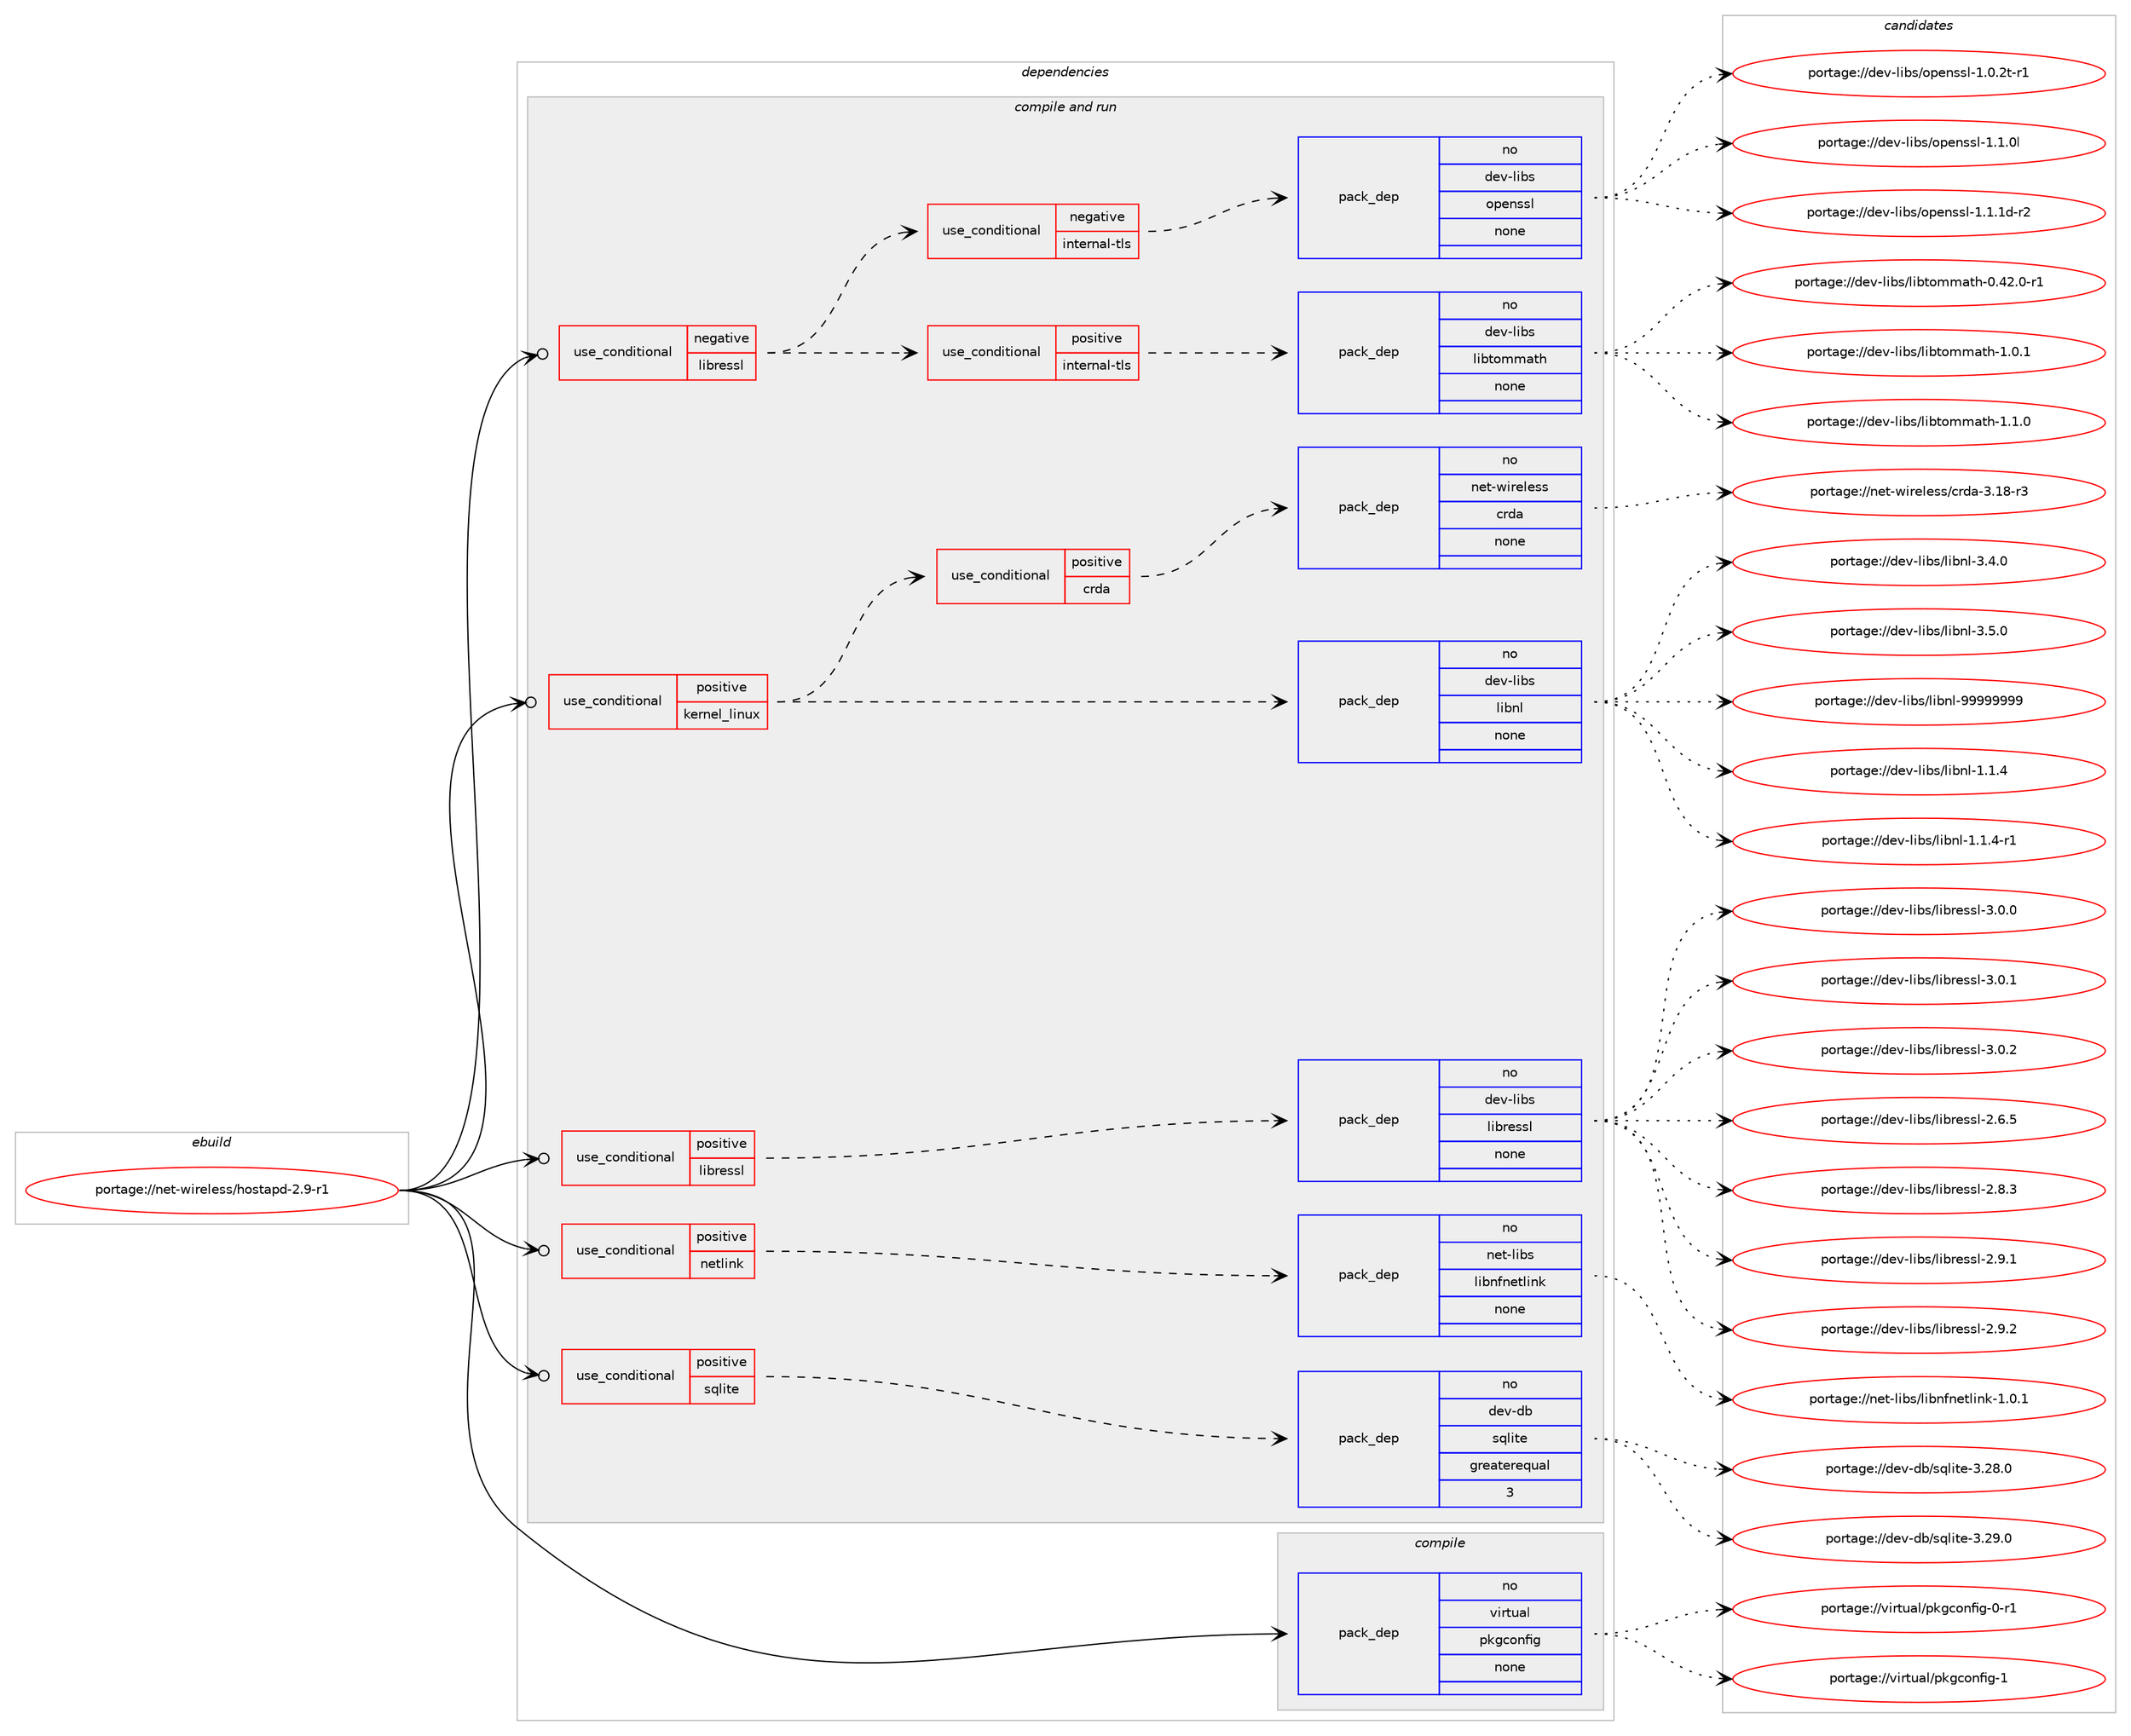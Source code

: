 digraph prolog {

# *************
# Graph options
# *************

newrank=true;
concentrate=true;
compound=true;
graph [rankdir=LR,fontname=Helvetica,fontsize=10,ranksep=1.5];#, ranksep=2.5, nodesep=0.2];
edge  [arrowhead=vee];
node  [fontname=Helvetica,fontsize=10];

# **********
# The ebuild
# **********

subgraph cluster_leftcol {
color=gray;
rank=same;
label=<<i>ebuild</i>>;
id [label="portage://net-wireless/hostapd-2.9-r1", color=red, width=4, href="../net-wireless/hostapd-2.9-r1.svg"];
}

# ****************
# The dependencies
# ****************

subgraph cluster_midcol {
color=gray;
label=<<i>dependencies</i>>;
subgraph cluster_compile {
fillcolor="#eeeeee";
style=filled;
label=<<i>compile</i>>;
subgraph pack276641 {
dependency377522 [label=<<TABLE BORDER="0" CELLBORDER="1" CELLSPACING="0" CELLPADDING="4" WIDTH="220"><TR><TD ROWSPAN="6" CELLPADDING="30">pack_dep</TD></TR><TR><TD WIDTH="110">no</TD></TR><TR><TD>virtual</TD></TR><TR><TD>pkgconfig</TD></TR><TR><TD>none</TD></TR><TR><TD></TD></TR></TABLE>>, shape=none, color=blue];
}
id:e -> dependency377522:w [weight=20,style="solid",arrowhead="vee"];
}
subgraph cluster_compileandrun {
fillcolor="#eeeeee";
style=filled;
label=<<i>compile and run</i>>;
subgraph cond94484 {
dependency377523 [label=<<TABLE BORDER="0" CELLBORDER="1" CELLSPACING="0" CELLPADDING="4"><TR><TD ROWSPAN="3" CELLPADDING="10">use_conditional</TD></TR><TR><TD>negative</TD></TR><TR><TD>libressl</TD></TR></TABLE>>, shape=none, color=red];
subgraph cond94485 {
dependency377524 [label=<<TABLE BORDER="0" CELLBORDER="1" CELLSPACING="0" CELLPADDING="4"><TR><TD ROWSPAN="3" CELLPADDING="10">use_conditional</TD></TR><TR><TD>positive</TD></TR><TR><TD>internal-tls</TD></TR></TABLE>>, shape=none, color=red];
subgraph pack276642 {
dependency377525 [label=<<TABLE BORDER="0" CELLBORDER="1" CELLSPACING="0" CELLPADDING="4" WIDTH="220"><TR><TD ROWSPAN="6" CELLPADDING="30">pack_dep</TD></TR><TR><TD WIDTH="110">no</TD></TR><TR><TD>dev-libs</TD></TR><TR><TD>libtommath</TD></TR><TR><TD>none</TD></TR><TR><TD></TD></TR></TABLE>>, shape=none, color=blue];
}
dependency377524:e -> dependency377525:w [weight=20,style="dashed",arrowhead="vee"];
}
dependency377523:e -> dependency377524:w [weight=20,style="dashed",arrowhead="vee"];
subgraph cond94486 {
dependency377526 [label=<<TABLE BORDER="0" CELLBORDER="1" CELLSPACING="0" CELLPADDING="4"><TR><TD ROWSPAN="3" CELLPADDING="10">use_conditional</TD></TR><TR><TD>negative</TD></TR><TR><TD>internal-tls</TD></TR></TABLE>>, shape=none, color=red];
subgraph pack276643 {
dependency377527 [label=<<TABLE BORDER="0" CELLBORDER="1" CELLSPACING="0" CELLPADDING="4" WIDTH="220"><TR><TD ROWSPAN="6" CELLPADDING="30">pack_dep</TD></TR><TR><TD WIDTH="110">no</TD></TR><TR><TD>dev-libs</TD></TR><TR><TD>openssl</TD></TR><TR><TD>none</TD></TR><TR><TD></TD></TR></TABLE>>, shape=none, color=blue];
}
dependency377526:e -> dependency377527:w [weight=20,style="dashed",arrowhead="vee"];
}
dependency377523:e -> dependency377526:w [weight=20,style="dashed",arrowhead="vee"];
}
id:e -> dependency377523:w [weight=20,style="solid",arrowhead="odotvee"];
subgraph cond94487 {
dependency377528 [label=<<TABLE BORDER="0" CELLBORDER="1" CELLSPACING="0" CELLPADDING="4"><TR><TD ROWSPAN="3" CELLPADDING="10">use_conditional</TD></TR><TR><TD>positive</TD></TR><TR><TD>kernel_linux</TD></TR></TABLE>>, shape=none, color=red];
subgraph pack276644 {
dependency377529 [label=<<TABLE BORDER="0" CELLBORDER="1" CELLSPACING="0" CELLPADDING="4" WIDTH="220"><TR><TD ROWSPAN="6" CELLPADDING="30">pack_dep</TD></TR><TR><TD WIDTH="110">no</TD></TR><TR><TD>dev-libs</TD></TR><TR><TD>libnl</TD></TR><TR><TD>none</TD></TR><TR><TD></TD></TR></TABLE>>, shape=none, color=blue];
}
dependency377528:e -> dependency377529:w [weight=20,style="dashed",arrowhead="vee"];
subgraph cond94488 {
dependency377530 [label=<<TABLE BORDER="0" CELLBORDER="1" CELLSPACING="0" CELLPADDING="4"><TR><TD ROWSPAN="3" CELLPADDING="10">use_conditional</TD></TR><TR><TD>positive</TD></TR><TR><TD>crda</TD></TR></TABLE>>, shape=none, color=red];
subgraph pack276645 {
dependency377531 [label=<<TABLE BORDER="0" CELLBORDER="1" CELLSPACING="0" CELLPADDING="4" WIDTH="220"><TR><TD ROWSPAN="6" CELLPADDING="30">pack_dep</TD></TR><TR><TD WIDTH="110">no</TD></TR><TR><TD>net-wireless</TD></TR><TR><TD>crda</TD></TR><TR><TD>none</TD></TR><TR><TD></TD></TR></TABLE>>, shape=none, color=blue];
}
dependency377530:e -> dependency377531:w [weight=20,style="dashed",arrowhead="vee"];
}
dependency377528:e -> dependency377530:w [weight=20,style="dashed",arrowhead="vee"];
}
id:e -> dependency377528:w [weight=20,style="solid",arrowhead="odotvee"];
subgraph cond94489 {
dependency377532 [label=<<TABLE BORDER="0" CELLBORDER="1" CELLSPACING="0" CELLPADDING="4"><TR><TD ROWSPAN="3" CELLPADDING="10">use_conditional</TD></TR><TR><TD>positive</TD></TR><TR><TD>libressl</TD></TR></TABLE>>, shape=none, color=red];
subgraph pack276646 {
dependency377533 [label=<<TABLE BORDER="0" CELLBORDER="1" CELLSPACING="0" CELLPADDING="4" WIDTH="220"><TR><TD ROWSPAN="6" CELLPADDING="30">pack_dep</TD></TR><TR><TD WIDTH="110">no</TD></TR><TR><TD>dev-libs</TD></TR><TR><TD>libressl</TD></TR><TR><TD>none</TD></TR><TR><TD></TD></TR></TABLE>>, shape=none, color=blue];
}
dependency377532:e -> dependency377533:w [weight=20,style="dashed",arrowhead="vee"];
}
id:e -> dependency377532:w [weight=20,style="solid",arrowhead="odotvee"];
subgraph cond94490 {
dependency377534 [label=<<TABLE BORDER="0" CELLBORDER="1" CELLSPACING="0" CELLPADDING="4"><TR><TD ROWSPAN="3" CELLPADDING="10">use_conditional</TD></TR><TR><TD>positive</TD></TR><TR><TD>netlink</TD></TR></TABLE>>, shape=none, color=red];
subgraph pack276647 {
dependency377535 [label=<<TABLE BORDER="0" CELLBORDER="1" CELLSPACING="0" CELLPADDING="4" WIDTH="220"><TR><TD ROWSPAN="6" CELLPADDING="30">pack_dep</TD></TR><TR><TD WIDTH="110">no</TD></TR><TR><TD>net-libs</TD></TR><TR><TD>libnfnetlink</TD></TR><TR><TD>none</TD></TR><TR><TD></TD></TR></TABLE>>, shape=none, color=blue];
}
dependency377534:e -> dependency377535:w [weight=20,style="dashed",arrowhead="vee"];
}
id:e -> dependency377534:w [weight=20,style="solid",arrowhead="odotvee"];
subgraph cond94491 {
dependency377536 [label=<<TABLE BORDER="0" CELLBORDER="1" CELLSPACING="0" CELLPADDING="4"><TR><TD ROWSPAN="3" CELLPADDING="10">use_conditional</TD></TR><TR><TD>positive</TD></TR><TR><TD>sqlite</TD></TR></TABLE>>, shape=none, color=red];
subgraph pack276648 {
dependency377537 [label=<<TABLE BORDER="0" CELLBORDER="1" CELLSPACING="0" CELLPADDING="4" WIDTH="220"><TR><TD ROWSPAN="6" CELLPADDING="30">pack_dep</TD></TR><TR><TD WIDTH="110">no</TD></TR><TR><TD>dev-db</TD></TR><TR><TD>sqlite</TD></TR><TR><TD>greaterequal</TD></TR><TR><TD>3</TD></TR></TABLE>>, shape=none, color=blue];
}
dependency377536:e -> dependency377537:w [weight=20,style="dashed",arrowhead="vee"];
}
id:e -> dependency377536:w [weight=20,style="solid",arrowhead="odotvee"];
}
subgraph cluster_run {
fillcolor="#eeeeee";
style=filled;
label=<<i>run</i>>;
}
}

# **************
# The candidates
# **************

subgraph cluster_choices {
rank=same;
color=gray;
label=<<i>candidates</i>>;

subgraph choice276641 {
color=black;
nodesep=1;
choiceportage11810511411611797108471121071039911111010210510345484511449 [label="portage://virtual/pkgconfig-0-r1", color=red, width=4,href="../virtual/pkgconfig-0-r1.svg"];
choiceportage1181051141161179710847112107103991111101021051034549 [label="portage://virtual/pkgconfig-1", color=red, width=4,href="../virtual/pkgconfig-1.svg"];
dependency377522:e -> choiceportage11810511411611797108471121071039911111010210510345484511449:w [style=dotted,weight="100"];
dependency377522:e -> choiceportage1181051141161179710847112107103991111101021051034549:w [style=dotted,weight="100"];
}
subgraph choice276642 {
color=black;
nodesep=1;
choiceportage1001011184510810598115471081059811611110910997116104454846525046484511449 [label="portage://dev-libs/libtommath-0.42.0-r1", color=red, width=4,href="../dev-libs/libtommath-0.42.0-r1.svg"];
choiceportage1001011184510810598115471081059811611110910997116104454946484649 [label="portage://dev-libs/libtommath-1.0.1", color=red, width=4,href="../dev-libs/libtommath-1.0.1.svg"];
choiceportage1001011184510810598115471081059811611110910997116104454946494648 [label="portage://dev-libs/libtommath-1.1.0", color=red, width=4,href="../dev-libs/libtommath-1.1.0.svg"];
dependency377525:e -> choiceportage1001011184510810598115471081059811611110910997116104454846525046484511449:w [style=dotted,weight="100"];
dependency377525:e -> choiceportage1001011184510810598115471081059811611110910997116104454946484649:w [style=dotted,weight="100"];
dependency377525:e -> choiceportage1001011184510810598115471081059811611110910997116104454946494648:w [style=dotted,weight="100"];
}
subgraph choice276643 {
color=black;
nodesep=1;
choiceportage1001011184510810598115471111121011101151151084549464846501164511449 [label="portage://dev-libs/openssl-1.0.2t-r1", color=red, width=4,href="../dev-libs/openssl-1.0.2t-r1.svg"];
choiceportage100101118451081059811547111112101110115115108454946494648108 [label="portage://dev-libs/openssl-1.1.0l", color=red, width=4,href="../dev-libs/openssl-1.1.0l.svg"];
choiceportage1001011184510810598115471111121011101151151084549464946491004511450 [label="portage://dev-libs/openssl-1.1.1d-r2", color=red, width=4,href="../dev-libs/openssl-1.1.1d-r2.svg"];
dependency377527:e -> choiceportage1001011184510810598115471111121011101151151084549464846501164511449:w [style=dotted,weight="100"];
dependency377527:e -> choiceportage100101118451081059811547111112101110115115108454946494648108:w [style=dotted,weight="100"];
dependency377527:e -> choiceportage1001011184510810598115471111121011101151151084549464946491004511450:w [style=dotted,weight="100"];
}
subgraph choice276644 {
color=black;
nodesep=1;
choiceportage10010111845108105981154710810598110108454946494652 [label="portage://dev-libs/libnl-1.1.4", color=red, width=4,href="../dev-libs/libnl-1.1.4.svg"];
choiceportage100101118451081059811547108105981101084549464946524511449 [label="portage://dev-libs/libnl-1.1.4-r1", color=red, width=4,href="../dev-libs/libnl-1.1.4-r1.svg"];
choiceportage10010111845108105981154710810598110108455146524648 [label="portage://dev-libs/libnl-3.4.0", color=red, width=4,href="../dev-libs/libnl-3.4.0.svg"];
choiceportage10010111845108105981154710810598110108455146534648 [label="portage://dev-libs/libnl-3.5.0", color=red, width=4,href="../dev-libs/libnl-3.5.0.svg"];
choiceportage10010111845108105981154710810598110108455757575757575757 [label="portage://dev-libs/libnl-99999999", color=red, width=4,href="../dev-libs/libnl-99999999.svg"];
dependency377529:e -> choiceportage10010111845108105981154710810598110108454946494652:w [style=dotted,weight="100"];
dependency377529:e -> choiceportage100101118451081059811547108105981101084549464946524511449:w [style=dotted,weight="100"];
dependency377529:e -> choiceportage10010111845108105981154710810598110108455146524648:w [style=dotted,weight="100"];
dependency377529:e -> choiceportage10010111845108105981154710810598110108455146534648:w [style=dotted,weight="100"];
dependency377529:e -> choiceportage10010111845108105981154710810598110108455757575757575757:w [style=dotted,weight="100"];
}
subgraph choice276645 {
color=black;
nodesep=1;
choiceportage1101011164511910511410110810111511547991141009745514649564511451 [label="portage://net-wireless/crda-3.18-r3", color=red, width=4,href="../net-wireless/crda-3.18-r3.svg"];
dependency377531:e -> choiceportage1101011164511910511410110810111511547991141009745514649564511451:w [style=dotted,weight="100"];
}
subgraph choice276646 {
color=black;
nodesep=1;
choiceportage10010111845108105981154710810598114101115115108455046544653 [label="portage://dev-libs/libressl-2.6.5", color=red, width=4,href="../dev-libs/libressl-2.6.5.svg"];
choiceportage10010111845108105981154710810598114101115115108455046564651 [label="portage://dev-libs/libressl-2.8.3", color=red, width=4,href="../dev-libs/libressl-2.8.3.svg"];
choiceportage10010111845108105981154710810598114101115115108455046574649 [label="portage://dev-libs/libressl-2.9.1", color=red, width=4,href="../dev-libs/libressl-2.9.1.svg"];
choiceportage10010111845108105981154710810598114101115115108455046574650 [label="portage://dev-libs/libressl-2.9.2", color=red, width=4,href="../dev-libs/libressl-2.9.2.svg"];
choiceportage10010111845108105981154710810598114101115115108455146484648 [label="portage://dev-libs/libressl-3.0.0", color=red, width=4,href="../dev-libs/libressl-3.0.0.svg"];
choiceportage10010111845108105981154710810598114101115115108455146484649 [label="portage://dev-libs/libressl-3.0.1", color=red, width=4,href="../dev-libs/libressl-3.0.1.svg"];
choiceportage10010111845108105981154710810598114101115115108455146484650 [label="portage://dev-libs/libressl-3.0.2", color=red, width=4,href="../dev-libs/libressl-3.0.2.svg"];
dependency377533:e -> choiceportage10010111845108105981154710810598114101115115108455046544653:w [style=dotted,weight="100"];
dependency377533:e -> choiceportage10010111845108105981154710810598114101115115108455046564651:w [style=dotted,weight="100"];
dependency377533:e -> choiceportage10010111845108105981154710810598114101115115108455046574649:w [style=dotted,weight="100"];
dependency377533:e -> choiceportage10010111845108105981154710810598114101115115108455046574650:w [style=dotted,weight="100"];
dependency377533:e -> choiceportage10010111845108105981154710810598114101115115108455146484648:w [style=dotted,weight="100"];
dependency377533:e -> choiceportage10010111845108105981154710810598114101115115108455146484649:w [style=dotted,weight="100"];
dependency377533:e -> choiceportage10010111845108105981154710810598114101115115108455146484650:w [style=dotted,weight="100"];
}
subgraph choice276647 {
color=black;
nodesep=1;
choiceportage11010111645108105981154710810598110102110101116108105110107454946484649 [label="portage://net-libs/libnfnetlink-1.0.1", color=red, width=4,href="../net-libs/libnfnetlink-1.0.1.svg"];
dependency377535:e -> choiceportage11010111645108105981154710810598110102110101116108105110107454946484649:w [style=dotted,weight="100"];
}
subgraph choice276648 {
color=black;
nodesep=1;
choiceportage10010111845100984711511310810511610145514650564648 [label="portage://dev-db/sqlite-3.28.0", color=red, width=4,href="../dev-db/sqlite-3.28.0.svg"];
choiceportage10010111845100984711511310810511610145514650574648 [label="portage://dev-db/sqlite-3.29.0", color=red, width=4,href="../dev-db/sqlite-3.29.0.svg"];
dependency377537:e -> choiceportage10010111845100984711511310810511610145514650564648:w [style=dotted,weight="100"];
dependency377537:e -> choiceportage10010111845100984711511310810511610145514650574648:w [style=dotted,weight="100"];
}
}

}
